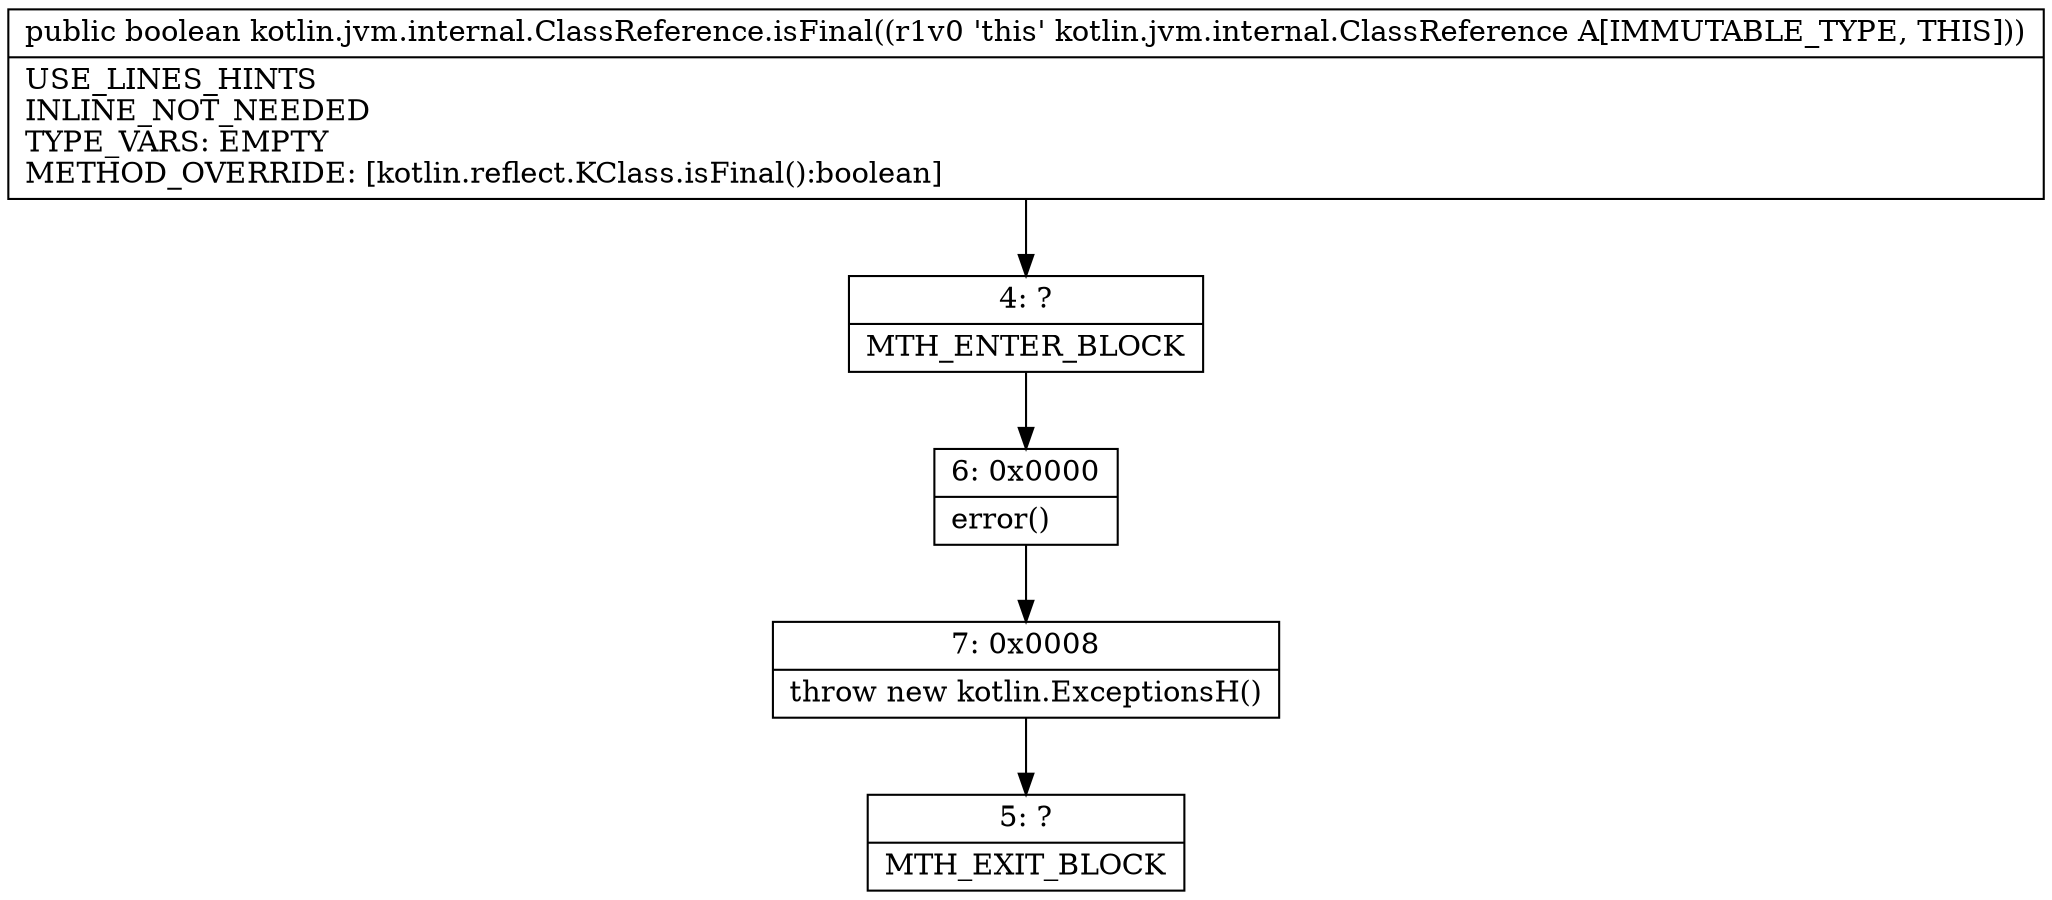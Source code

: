 digraph "CFG forkotlin.jvm.internal.ClassReference.isFinal()Z" {
Node_4 [shape=record,label="{4\:\ ?|MTH_ENTER_BLOCK\l}"];
Node_6 [shape=record,label="{6\:\ 0x0000|error()\l}"];
Node_7 [shape=record,label="{7\:\ 0x0008|throw new kotlin.ExceptionsH()\l}"];
Node_5 [shape=record,label="{5\:\ ?|MTH_EXIT_BLOCK\l}"];
MethodNode[shape=record,label="{public boolean kotlin.jvm.internal.ClassReference.isFinal((r1v0 'this' kotlin.jvm.internal.ClassReference A[IMMUTABLE_TYPE, THIS]))  | USE_LINES_HINTS\lINLINE_NOT_NEEDED\lTYPE_VARS: EMPTY\lMETHOD_OVERRIDE: [kotlin.reflect.KClass.isFinal():boolean]\l}"];
MethodNode -> Node_4;Node_4 -> Node_6;
Node_6 -> Node_7;
Node_7 -> Node_5;
}

